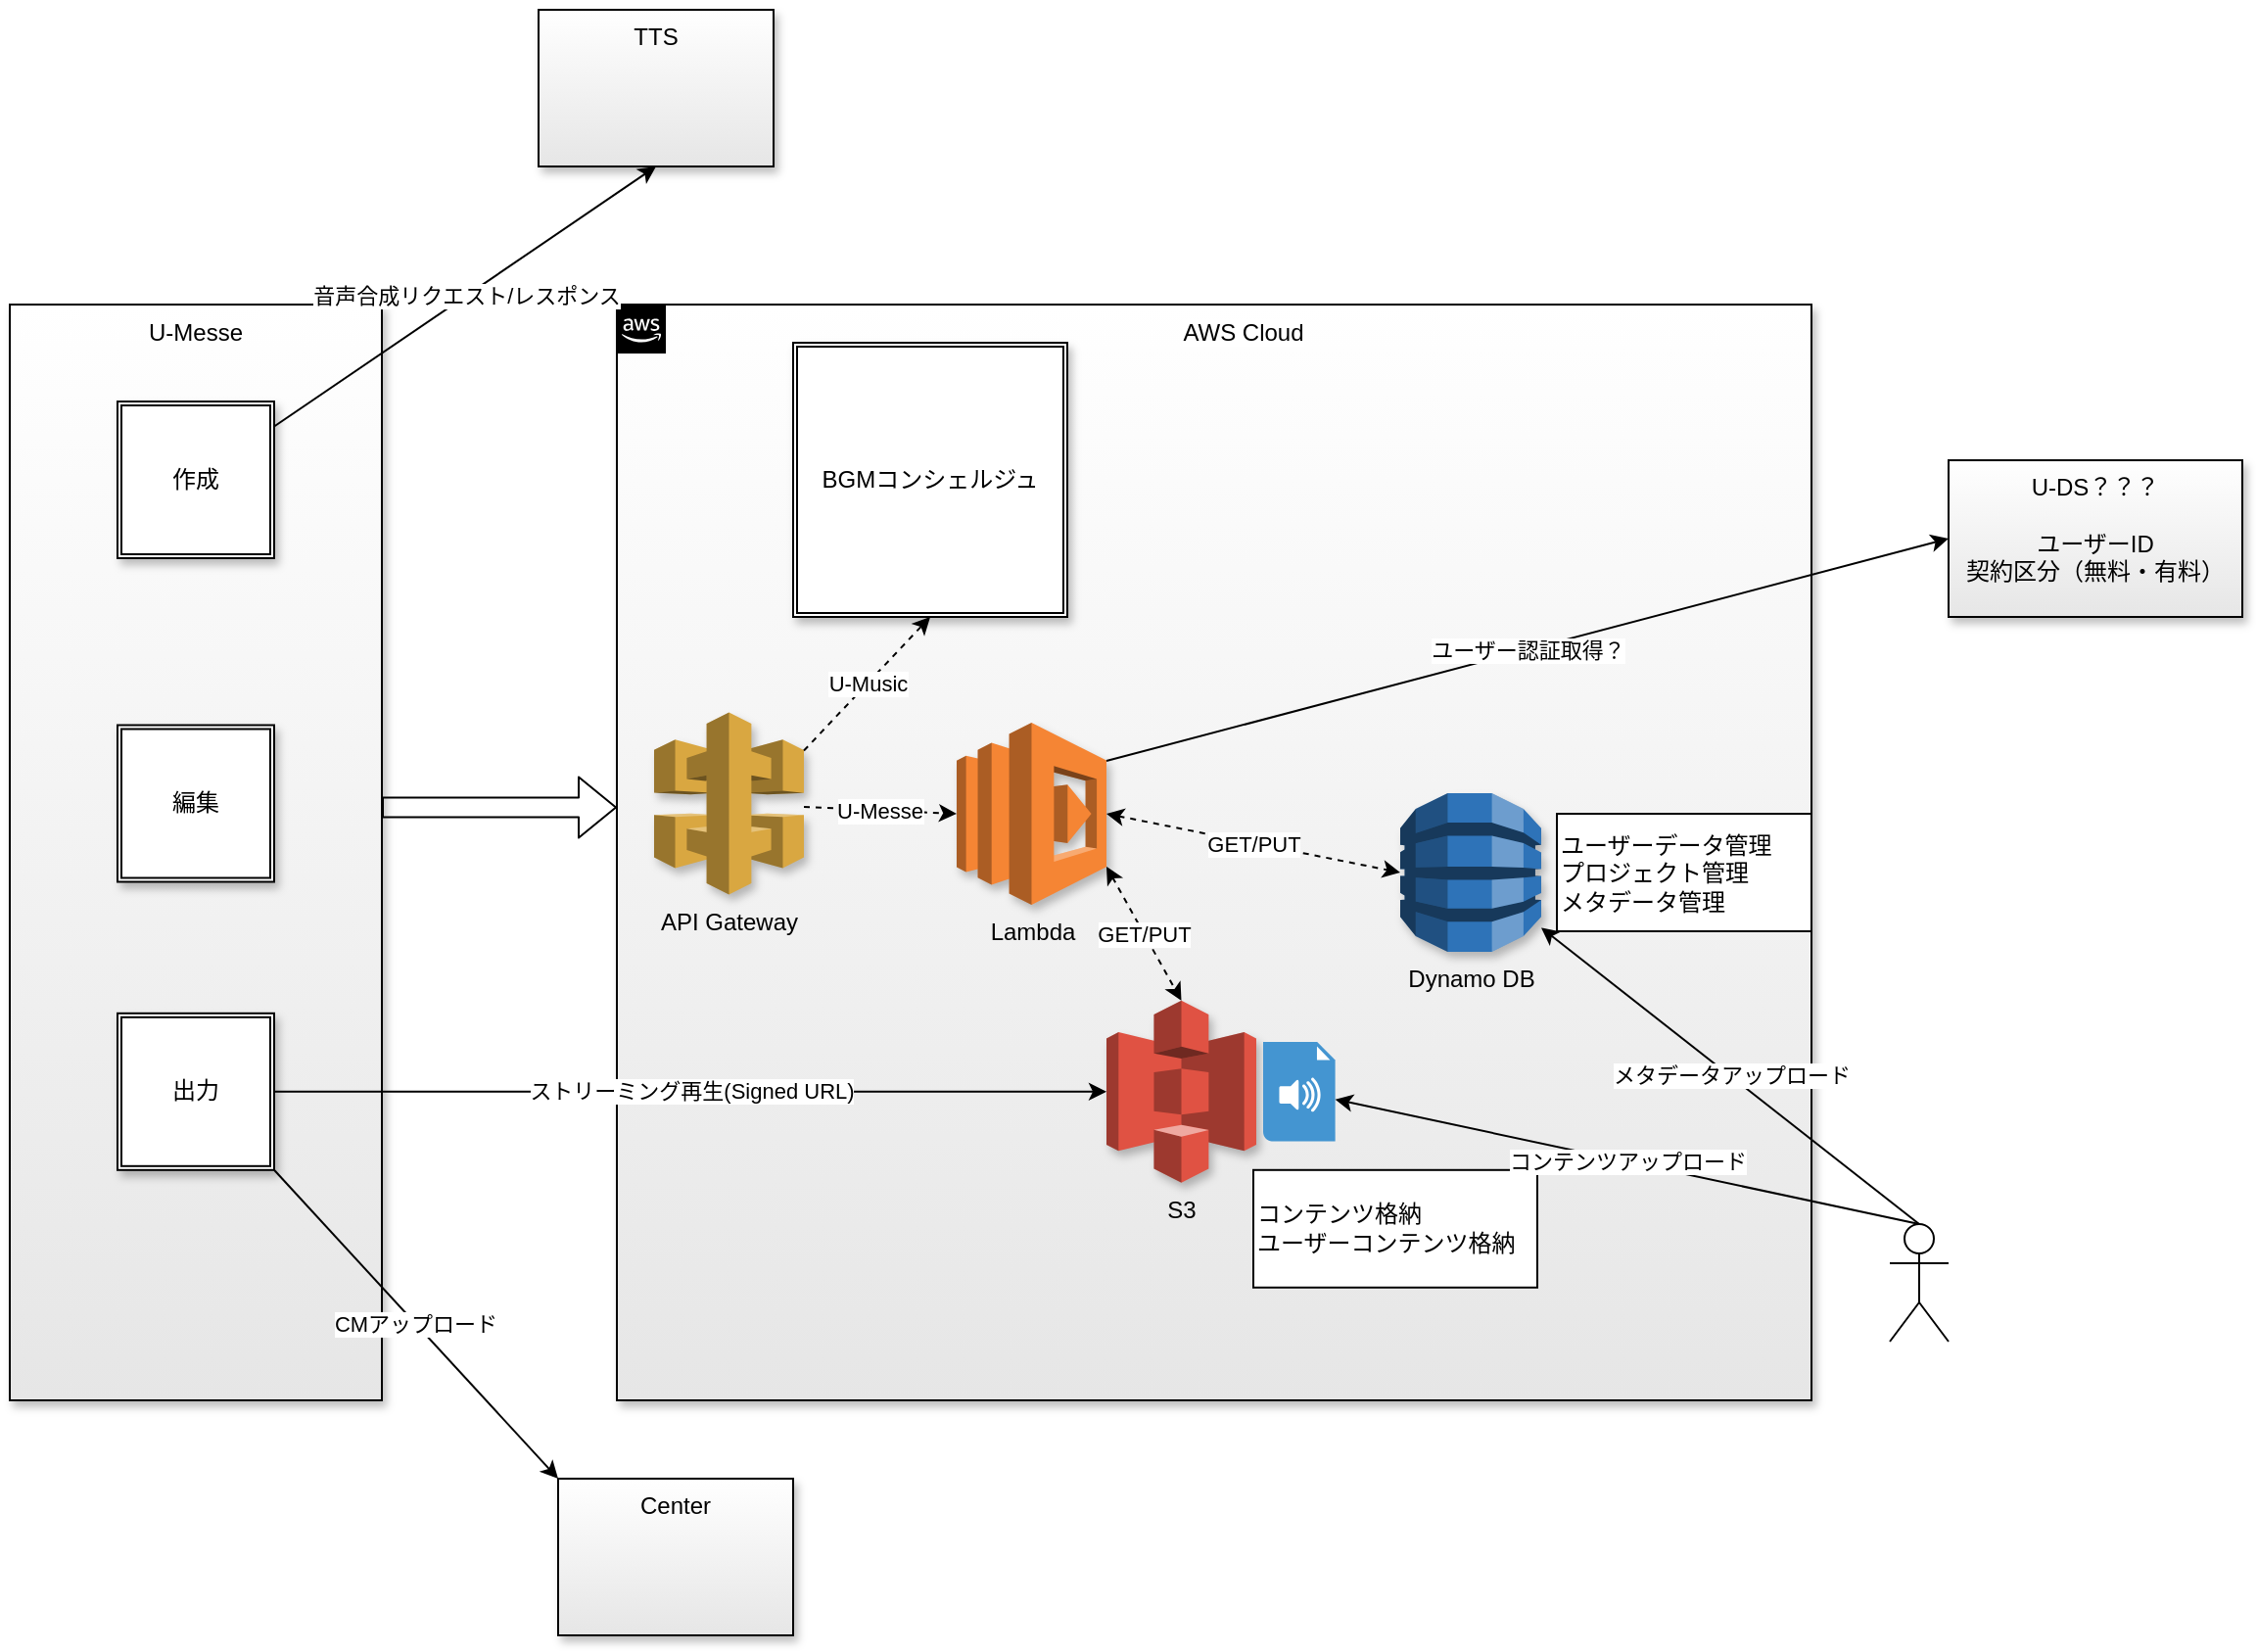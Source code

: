 <mxfile version="13.3.5" type="device"><diagram id="Ht1M8jgEwFfnCIfOTk4-" name="Page-1"><mxGraphModel dx="2589" dy="2263" grid="1" gridSize="10" guides="1" tooltips="1" connect="1" arrows="1" fold="1" page="1" pageScale="1" pageWidth="1169" pageHeight="827" background="#FFFFFF" math="0" shadow="0"><root><mxCell id="0"/><mxCell id="1" parent="0"/><mxCell id="UEzPUAAOIrF-is8g5C7q-175" value="AWS Cloud" style="points=[[0,0],[0.25,0],[0.5,0],[0.75,0],[1,0],[1,0.25],[1,0.5],[1,0.75],[1,1],[0.75,1],[0.5,1],[0.25,1],[0,1],[0,0.75],[0,0.5],[0,0.25]];outlineConnect=0;html=1;whiteSpace=wrap;fontSize=12;fontStyle=0;shape=mxgraph.aws4.group;grIcon=mxgraph.aws4.group_aws_cloud_alt;verticalAlign=top;align=center;spacingLeft=30;dashed=0;labelBackgroundColor=#ffffff;shadow=1;gradientColor=#E6E6E6;" parent="1" vertex="1"><mxGeometry x="200" y="-789.5" width="610" height="559.5" as="geometry"/></mxCell><mxCell id="lU8Pn5vqh1SlUMVNSXbl-1" value="U-Messe" style="rounded=0;whiteSpace=wrap;html=1;shadow=1;align=center;verticalAlign=top;gradientColor=#E6E6E6;" parent="1" vertex="1"><mxGeometry x="-110" y="-789.5" width="190" height="559.5" as="geometry"/></mxCell><mxCell id="lU8Pn5vqh1SlUMVNSXbl-3" value="S3" style="outlineConnect=0;dashed=0;verticalLabelPosition=bottom;verticalAlign=top;align=center;html=1;shape=mxgraph.aws3.s3;fillColor=#E05243;shadow=1;" parent="1" vertex="1"><mxGeometry x="450" y="-434.1" width="76.5" height="93" as="geometry"/></mxCell><mxCell id="lU8Pn5vqh1SlUMVNSXbl-4" value="Lambda" style="outlineConnect=0;dashed=0;verticalLabelPosition=bottom;verticalAlign=top;align=center;html=1;shape=mxgraph.aws3.lambda;fillColor=#F58534;shadow=1;" parent="1" vertex="1"><mxGeometry x="373.5" y="-576" width="76.5" height="93" as="geometry"/></mxCell><mxCell id="lU8Pn5vqh1SlUMVNSXbl-5" value="API Gateway" style="outlineConnect=0;dashed=0;verticalLabelPosition=bottom;verticalAlign=top;align=center;html=1;shape=mxgraph.aws3.api_gateway;fillColor=#D9A741;shadow=1;" parent="1" vertex="1"><mxGeometry x="219" y="-581.25" width="76.5" height="93" as="geometry"/></mxCell><mxCell id="lU8Pn5vqh1SlUMVNSXbl-9" value="Dynamo DB" style="outlineConnect=0;dashed=0;verticalLabelPosition=bottom;verticalAlign=top;align=center;html=1;shape=mxgraph.aws3.dynamo_db;fillColor=#2E73B8;shadow=1;" parent="1" vertex="1"><mxGeometry x="600" y="-540" width="72" height="81" as="geometry"/></mxCell><mxCell id="lU8Pn5vqh1SlUMVNSXbl-10" value="" style="shadow=0;dashed=0;html=1;strokeColor=none;fillColor=#4495D1;labelPosition=center;verticalLabelPosition=bottom;verticalAlign=top;align=center;outlineConnect=0;shape=mxgraph.veeam.audio_file;" parent="1" vertex="1"><mxGeometry x="530" y="-413" width="36.8" height="50.8" as="geometry"/></mxCell><mxCell id="lU8Pn5vqh1SlUMVNSXbl-12" value="作成" style="shape=ext;double=1;whiteSpace=wrap;html=1;aspect=fixed;shadow=1;align=center;" parent="1" vertex="1"><mxGeometry x="-55" y="-740" width="80" height="80" as="geometry"/></mxCell><mxCell id="RaPMoxKkeZq4uYAz5h4F-1" value="編集" style="shape=ext;double=1;whiteSpace=wrap;html=1;aspect=fixed;shadow=1;align=center;" parent="1" vertex="1"><mxGeometry x="-55" y="-574.75" width="80" height="80" as="geometry"/></mxCell><mxCell id="RaPMoxKkeZq4uYAz5h4F-2" value="出力" style="shape=ext;double=1;whiteSpace=wrap;html=1;aspect=fixed;shadow=1;align=center;" parent="1" vertex="1"><mxGeometry x="-55" y="-427.6" width="80" height="80" as="geometry"/></mxCell><mxCell id="RaPMoxKkeZq4uYAz5h4F-3" value="TTS" style="rounded=0;whiteSpace=wrap;html=1;shadow=1;align=center;verticalAlign=top;gradientColor=#E6E6E6;" parent="1" vertex="1"><mxGeometry x="160" y="-940" width="120" height="80" as="geometry"/></mxCell><mxCell id="RaPMoxKkeZq4uYAz5h4F-4" value="BGMコンシェルジュ" style="shape=ext;double=1;whiteSpace=wrap;html=1;aspect=fixed;shadow=1;align=center;" parent="1" vertex="1"><mxGeometry x="290" y="-770" width="140" height="140" as="geometry"/></mxCell><mxCell id="RaPMoxKkeZq4uYAz5h4F-10" value="" style="shape=flexArrow;endArrow=classic;html=1;entryX=0;entryY=0.5;entryDx=0;entryDy=0;exitX=1;exitY=0.5;exitDx=0;exitDy=0;" parent="1" edge="1"><mxGeometry width="50" height="50" relative="1" as="geometry"><mxPoint x="80" y="-532.75" as="sourcePoint"/><mxPoint x="200" y="-532.75" as="targetPoint"/></mxGeometry></mxCell><mxCell id="RaPMoxKkeZq4uYAz5h4F-13" value="U-Messe" style="endArrow=classic;html=1;entryX=0;entryY=0.5;entryDx=0;entryDy=0;entryPerimeter=0;dashed=1;" parent="1" source="lU8Pn5vqh1SlUMVNSXbl-5" target="lU8Pn5vqh1SlUMVNSXbl-4" edge="1"><mxGeometry width="50" height="50" relative="1" as="geometry"><mxPoint x="450" y="-460" as="sourcePoint"/><mxPoint x="500" y="-510" as="targetPoint"/></mxGeometry></mxCell><mxCell id="RaPMoxKkeZq4uYAz5h4F-15" value="U-Music" style="endArrow=classic;html=1;entryX=0.5;entryY=1;entryDx=0;entryDy=0;exitX=1;exitY=0.21;exitDx=0;exitDy=0;exitPerimeter=0;dashed=1;" parent="1" source="lU8Pn5vqh1SlUMVNSXbl-5" target="RaPMoxKkeZq4uYAz5h4F-4" edge="1"><mxGeometry width="50" height="50" relative="1" as="geometry"><mxPoint x="305.5" y="-544.75" as="sourcePoint"/><mxPoint x="383.5" y="-544.75" as="targetPoint"/></mxGeometry></mxCell><mxCell id="RaPMoxKkeZq4uYAz5h4F-16" value="GET/PUT" style="endArrow=classic;startArrow=classic;html=1;dashed=1;exitX=1;exitY=0.5;exitDx=0;exitDy=0;exitPerimeter=0;entryX=0;entryY=0.5;entryDx=0;entryDy=0;entryPerimeter=0;" parent="1" source="lU8Pn5vqh1SlUMVNSXbl-4" target="lU8Pn5vqh1SlUMVNSXbl-9" edge="1"><mxGeometry width="50" height="50" relative="1" as="geometry"><mxPoint x="450" y="-460" as="sourcePoint"/><mxPoint x="500" y="-510" as="targetPoint"/></mxGeometry></mxCell><mxCell id="RaPMoxKkeZq4uYAz5h4F-17" value="GET/PUT" style="endArrow=classic;startArrow=classic;html=1;dashed=1;exitX=1;exitY=0.79;exitDx=0;exitDy=0;exitPerimeter=0;entryX=0.5;entryY=0;entryDx=0;entryDy=0;entryPerimeter=0;" parent="1" source="lU8Pn5vqh1SlUMVNSXbl-4" target="lU8Pn5vqh1SlUMVNSXbl-3" edge="1"><mxGeometry width="50" height="50" relative="1" as="geometry"><mxPoint x="460" y="-544.75" as="sourcePoint"/><mxPoint x="595" y="-519.5" as="targetPoint"/></mxGeometry></mxCell><mxCell id="RaPMoxKkeZq4uYAz5h4F-21" value="ユーザーデータ管理&lt;br&gt;プロジェクト管理&lt;br&gt;メタデータ管理" style="rounded=0;whiteSpace=wrap;html=1;align=left;" parent="1" vertex="1"><mxGeometry x="680" y="-529.5" width="130" height="60" as="geometry"/></mxCell><mxCell id="RaPMoxKkeZq4uYAz5h4F-22" value="コンテンツ格納&lt;br&gt;ユーザーコンテンツ格納&lt;br&gt;" style="rounded=0;whiteSpace=wrap;html=1;align=left;" parent="1" vertex="1"><mxGeometry x="525" y="-347.6" width="145" height="60" as="geometry"/></mxCell><mxCell id="RaPMoxKkeZq4uYAz5h4F-23" value="音声合成リクエスト/レスポンス" style="endArrow=classic;html=1;entryX=0.5;entryY=1;entryDx=0;entryDy=0;" parent="1" source="lU8Pn5vqh1SlUMVNSXbl-12" target="RaPMoxKkeZq4uYAz5h4F-3" edge="1"><mxGeometry width="50" height="50" relative="1" as="geometry"><mxPoint x="450" y="-590" as="sourcePoint"/><mxPoint x="500" y="-640" as="targetPoint"/></mxGeometry></mxCell><mxCell id="RaPMoxKkeZq4uYAz5h4F-24" value="ストリーミング再生(Signed URL)" style="endArrow=classic;html=1;exitX=1;exitY=0.5;exitDx=0;exitDy=0;entryX=0;entryY=0.5;entryDx=0;entryDy=0;entryPerimeter=0;" parent="1" source="RaPMoxKkeZq4uYAz5h4F-2" target="lU8Pn5vqh1SlUMVNSXbl-3" edge="1"><mxGeometry width="50" height="50" relative="1" as="geometry"><mxPoint x="460" y="-571.72" as="sourcePoint"/><mxPoint x="840" y="-780" as="targetPoint"/></mxGeometry></mxCell><mxCell id="RaPMoxKkeZq4uYAz5h4F-25" value="U-DS？？？&lt;br&gt;&lt;br&gt;ユーザーID&lt;br&gt;契約区分（無料・有料）" style="rounded=0;whiteSpace=wrap;html=1;shadow=1;align=center;verticalAlign=top;gradientColor=#E6E6E6;" parent="1" vertex="1"><mxGeometry x="880" y="-710" width="150" height="80" as="geometry"/></mxCell><mxCell id="RaPMoxKkeZq4uYAz5h4F-26" value="Center" style="rounded=0;whiteSpace=wrap;html=1;shadow=1;align=center;verticalAlign=top;gradientColor=#E6E6E6;" parent="1" vertex="1"><mxGeometry x="170" y="-190" width="120" height="80" as="geometry"/></mxCell><mxCell id="RaPMoxKkeZq4uYAz5h4F-27" value="ユーザー認証取得？" style="endArrow=classic;html=1;exitX=1;exitY=0.21;exitDx=0;exitDy=0;exitPerimeter=0;entryX=0;entryY=0.5;entryDx=0;entryDy=0;" parent="1" source="lU8Pn5vqh1SlUMVNSXbl-4" target="RaPMoxKkeZq4uYAz5h4F-25" edge="1"><mxGeometry width="50" height="50" relative="1" as="geometry"><mxPoint x="460" y="-571.72" as="sourcePoint"/><mxPoint x="640" y="-817" as="targetPoint"/></mxGeometry></mxCell><mxCell id="RaPMoxKkeZq4uYAz5h4F-28" value="CMアップロード" style="endArrow=classic;html=1;exitX=1;exitY=1;exitDx=0;exitDy=0;entryX=0;entryY=0;entryDx=0;entryDy=0;" parent="1" source="RaPMoxKkeZq4uYAz5h4F-2" target="RaPMoxKkeZq4uYAz5h4F-26" edge="1"><mxGeometry width="50" height="50" relative="1" as="geometry"><mxPoint x="460" y="-571.72" as="sourcePoint"/><mxPoint x="790" y="-770" as="targetPoint"/></mxGeometry></mxCell><mxCell id="RaPMoxKkeZq4uYAz5h4F-29" value="&lt;br&gt;" style="shape=umlActor;verticalLabelPosition=bottom;labelBackgroundColor=#ffffff;verticalAlign=top;html=1;align=left;" parent="1" vertex="1"><mxGeometry x="850" y="-320" width="30" height="60" as="geometry"/></mxCell><mxCell id="RaPMoxKkeZq4uYAz5h4F-30" value="コンテンツアップロード" style="endArrow=classic;html=1;exitX=0.5;exitY=0;exitDx=0;exitDy=0;exitPerimeter=0;" parent="1" source="RaPMoxKkeZq4uYAz5h4F-29" target="lU8Pn5vqh1SlUMVNSXbl-10" edge="1"><mxGeometry width="50" height="50" relative="1" as="geometry"><mxPoint x="35" y="-403.5" as="sourcePoint"/><mxPoint x="548" y="-362" as="targetPoint"/></mxGeometry></mxCell><mxCell id="-zyy8e3MbQx-ZQ0XIC_J-1" value="メタデータアップロード" style="endArrow=classic;html=1;exitX=0.5;exitY=0;exitDx=0;exitDy=0;exitPerimeter=0;" parent="1" source="RaPMoxKkeZq4uYAz5h4F-29" target="lU8Pn5vqh1SlUMVNSXbl-9" edge="1"><mxGeometry width="50" height="50" relative="1" as="geometry"><mxPoint x="640" y="-250" as="sourcePoint"/><mxPoint x="558" y="-352" as="targetPoint"/></mxGeometry></mxCell></root></mxGraphModel></diagram></mxfile>